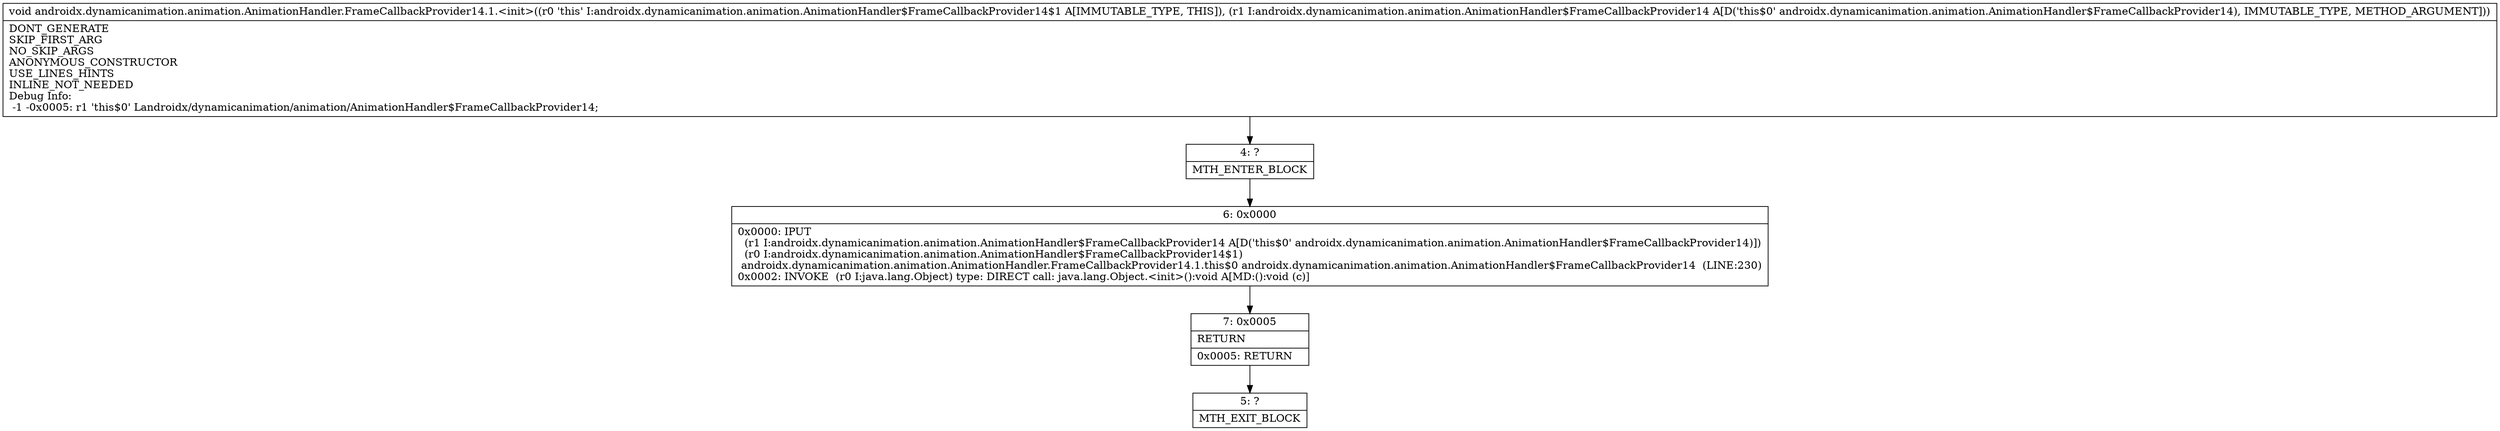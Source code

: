 digraph "CFG forandroidx.dynamicanimation.animation.AnimationHandler.FrameCallbackProvider14.1.\<init\>(Landroidx\/dynamicanimation\/animation\/AnimationHandler$FrameCallbackProvider14;)V" {
Node_4 [shape=record,label="{4\:\ ?|MTH_ENTER_BLOCK\l}"];
Node_6 [shape=record,label="{6\:\ 0x0000|0x0000: IPUT  \l  (r1 I:androidx.dynamicanimation.animation.AnimationHandler$FrameCallbackProvider14 A[D('this$0' androidx.dynamicanimation.animation.AnimationHandler$FrameCallbackProvider14)])\l  (r0 I:androidx.dynamicanimation.animation.AnimationHandler$FrameCallbackProvider14$1)\l androidx.dynamicanimation.animation.AnimationHandler.FrameCallbackProvider14.1.this$0 androidx.dynamicanimation.animation.AnimationHandler$FrameCallbackProvider14  (LINE:230)\l0x0002: INVOKE  (r0 I:java.lang.Object) type: DIRECT call: java.lang.Object.\<init\>():void A[MD:():void (c)]\l}"];
Node_7 [shape=record,label="{7\:\ 0x0005|RETURN\l|0x0005: RETURN   \l}"];
Node_5 [shape=record,label="{5\:\ ?|MTH_EXIT_BLOCK\l}"];
MethodNode[shape=record,label="{void androidx.dynamicanimation.animation.AnimationHandler.FrameCallbackProvider14.1.\<init\>((r0 'this' I:androidx.dynamicanimation.animation.AnimationHandler$FrameCallbackProvider14$1 A[IMMUTABLE_TYPE, THIS]), (r1 I:androidx.dynamicanimation.animation.AnimationHandler$FrameCallbackProvider14 A[D('this$0' androidx.dynamicanimation.animation.AnimationHandler$FrameCallbackProvider14), IMMUTABLE_TYPE, METHOD_ARGUMENT]))  | DONT_GENERATE\lSKIP_FIRST_ARG\lNO_SKIP_ARGS\lANONYMOUS_CONSTRUCTOR\lUSE_LINES_HINTS\lINLINE_NOT_NEEDED\lDebug Info:\l  \-1 \-0x0005: r1 'this$0' Landroidx\/dynamicanimation\/animation\/AnimationHandler$FrameCallbackProvider14;\l}"];
MethodNode -> Node_4;Node_4 -> Node_6;
Node_6 -> Node_7;
Node_7 -> Node_5;
}

